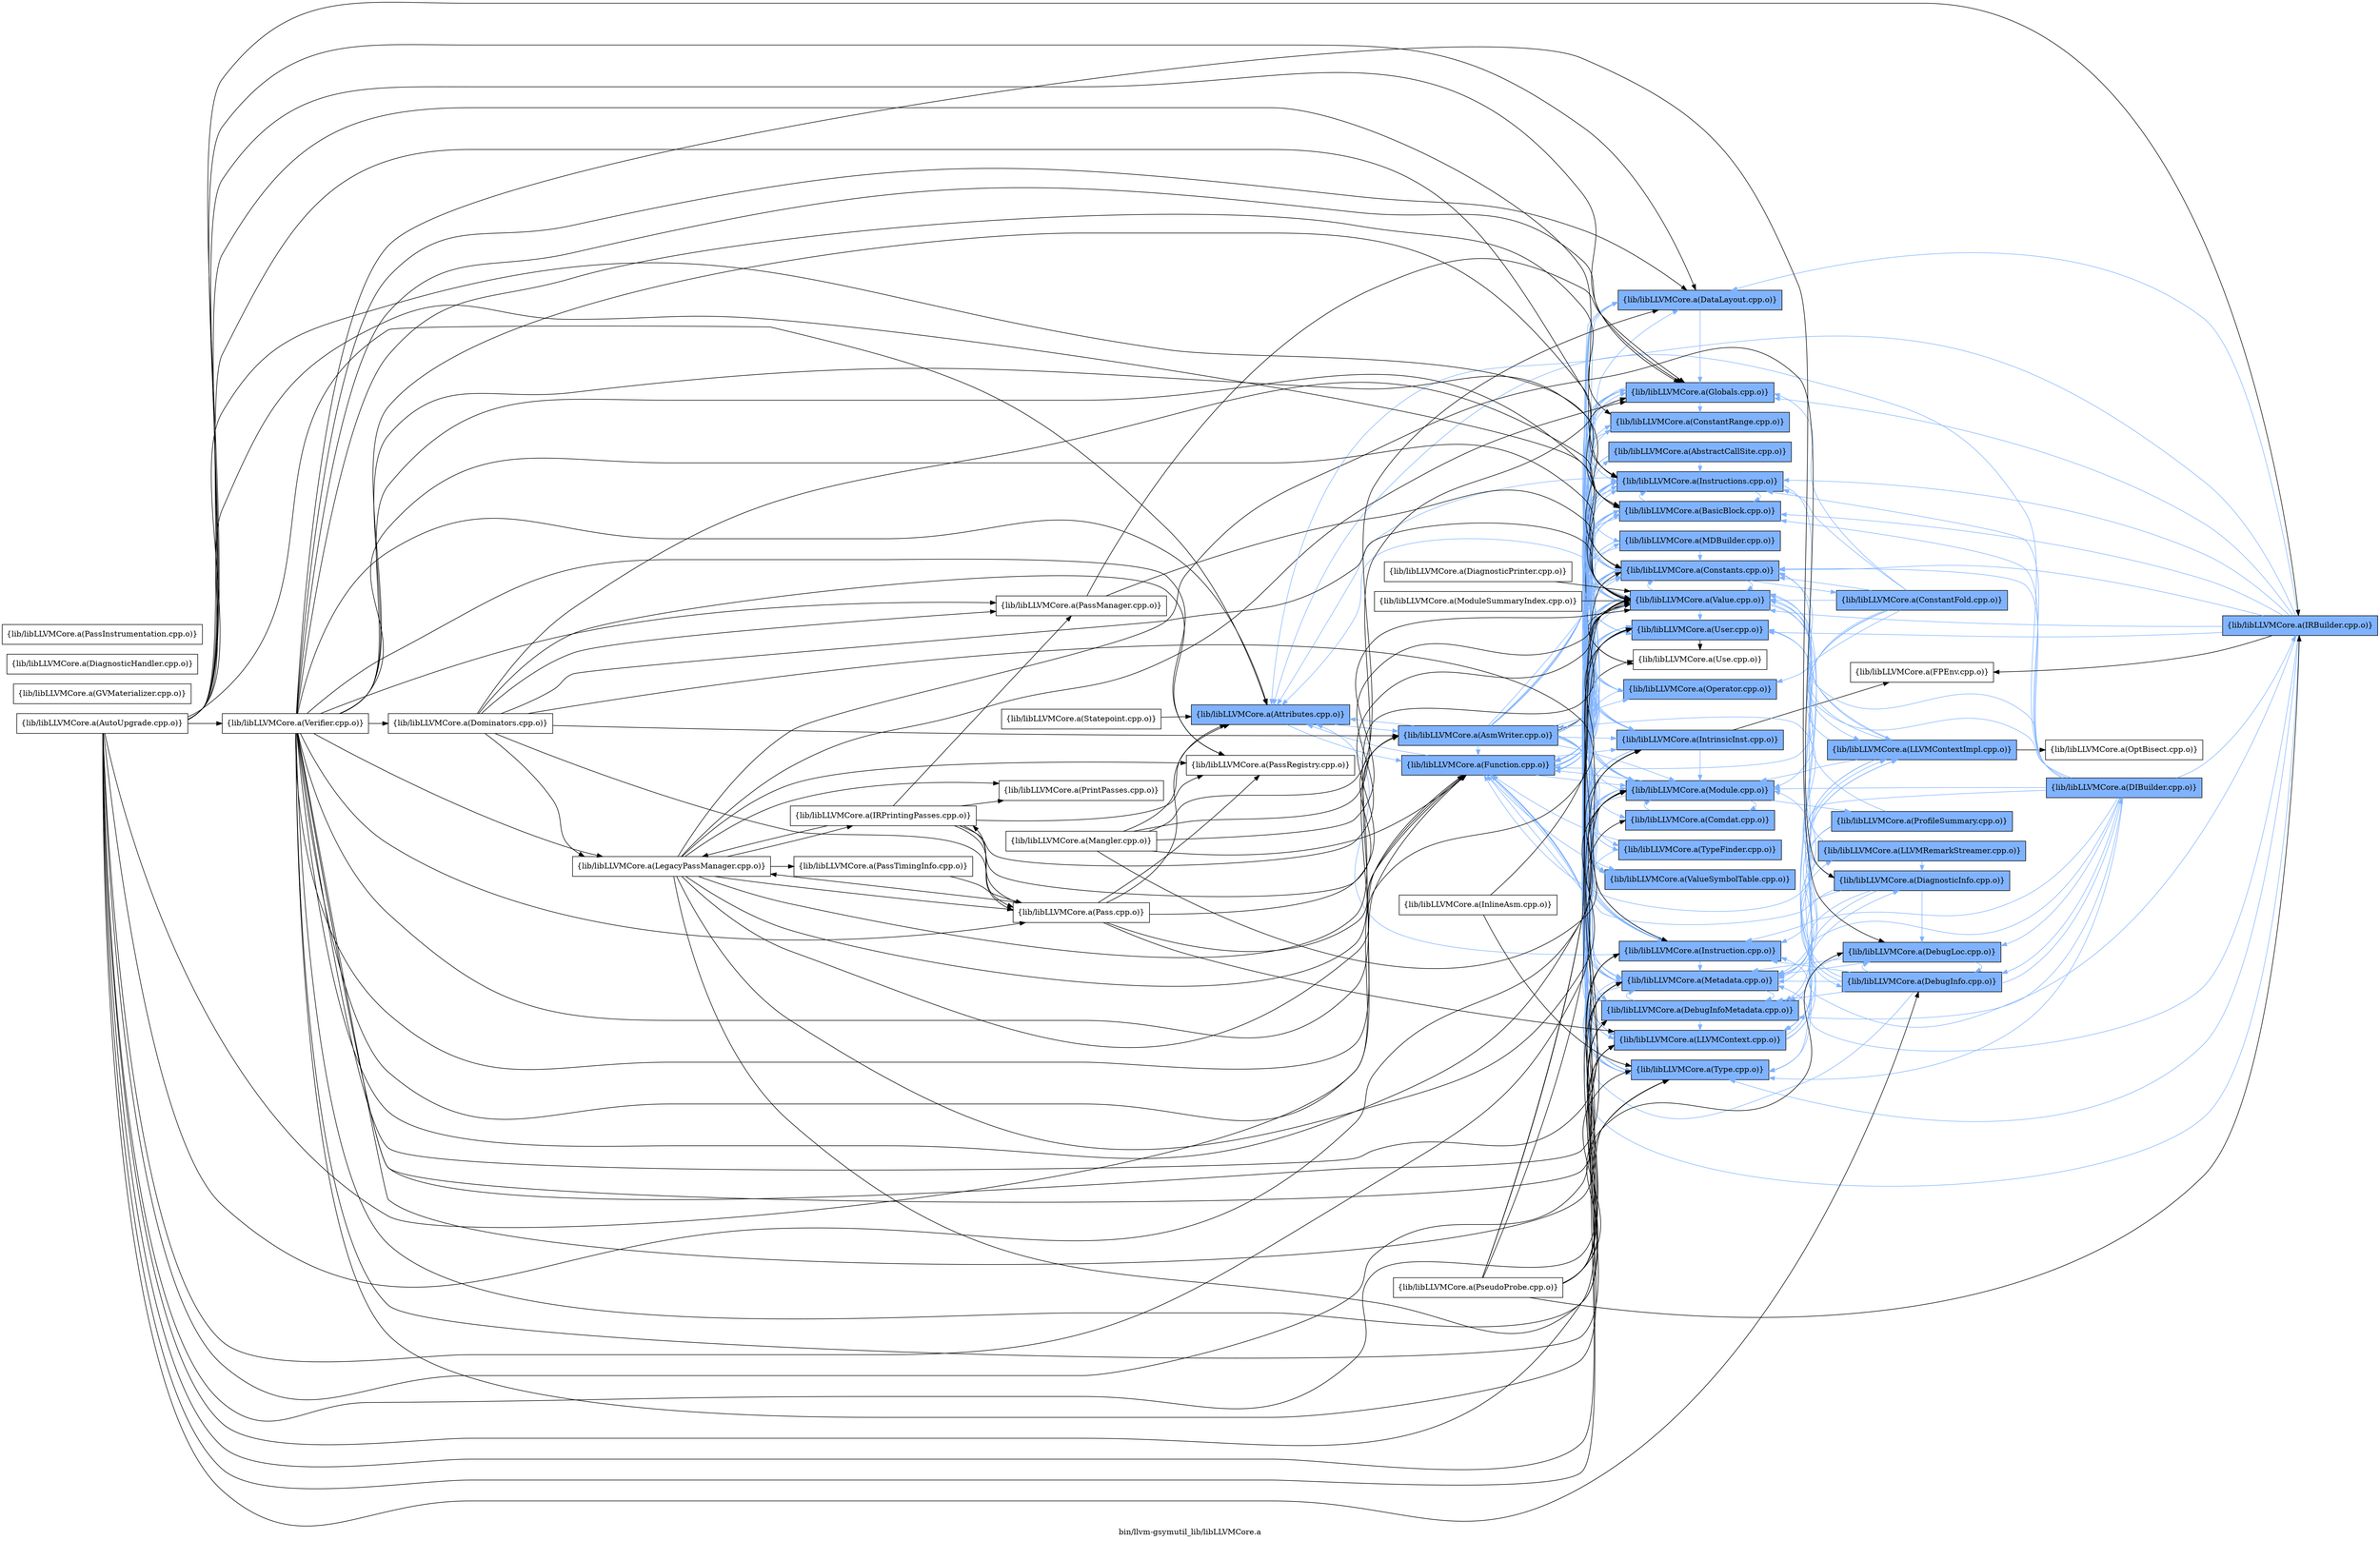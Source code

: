 digraph "bin/llvm-gsymutil_lib/libLLVMCore.a" {
	label="bin/llvm-gsymutil_lib/libLLVMCore.a";
	rankdir=LR;
	{ rank=same; Node0x55e27ee65be8;  }
	{ rank=same; Node0x55e27ee64c48; Node0x55e27ee5fdd8;  }
	{ rank=same; Node0x55e27ee63848; Node0x55e27ee64478; Node0x55e27ee63708; Node0x55e27ee668b8; Node0x55e27ee63758; Node0x55e27ee62da8; Node0x55e27ee59d98; Node0x55e27ee5a518; Node0x55e27ee5aa68; Node0x55e27ee5b148; Node0x55e27ee57c78; Node0x55e27ee56ff8; Node0x55e27ee58628; Node0x55e27ee65238; Node0x55e27ee64978; Node0x55e27ee641a8; Node0x55e27ee63c08; Node0x55e27ee633e8; Node0x55e27ee65418; Node0x55e27ee66e08; Node0x55e27ee56fa8; Node0x55e27ee62d58;  }
	{ rank=same; Node0x55e27ee62b28; Node0x55e27ee5c048; Node0x55e27ee58768; Node0x55e27ee63c58; Node0x55e27ee639d8; Node0x55e27ee63de8; Node0x55e27ee56b98; Node0x55e27ee62498;  }
	{ rank=same; Node0x55e27ee5cb88; Node0x55e27ee67038;  }

	Node0x55e27ee65be8 [shape=record,shape=box,group=1,style=filled,fillcolor="0.600000 0.5 1",label="{lib/libLLVMCore.a(Attributes.cpp.o)}"];
	Node0x55e27ee65be8 -> Node0x55e27ee64c48[color="0.600000 0.5 1"];
	Node0x55e27ee65be8 -> Node0x55e27ee5fdd8[color="0.600000 0.5 1"];
	Node0x55e27ee668b8 [shape=record,shape=box,group=1,style=filled,fillcolor="0.600000 0.5 1",label="{lib/libLLVMCore.a(Constants.cpp.o)}"];
	Node0x55e27ee668b8 -> Node0x55e27ee62b28[color="0.600000 0.5 1"];
	Node0x55e27ee668b8 -> Node0x55e27ee5fdd8[color="0.600000 0.5 1"];
	Node0x55e27ee668b8 -> Node0x55e27ee62da8[color="0.600000 0.5 1"];
	Node0x55e27ee668b8 -> Node0x55e27ee59d98[color="0.600000 0.5 1"];
	Node0x55e27ee668b8 -> Node0x55e27ee5a518[color="0.600000 0.5 1"];
	Node0x55e27ee668b8 -> Node0x55e27ee58628[color="0.600000 0.5 1"];
	Node0x55e27ee668b8 -> Node0x55e27ee65238[color="0.600000 0.5 1"];
	Node0x55e27ee668b8 -> Node0x55e27ee63c08[color="0.600000 0.5 1"];
	Node0x55e27ee668b8 -> Node0x55e27ee633e8[color="0.600000 0.5 1"];
	Node0x55e27ee66e08 [shape=record,shape=box,group=1,style=filled,fillcolor="0.600000 0.5 1",label="{lib/libLLVMCore.a(DataLayout.cpp.o)}"];
	Node0x55e27ee66e08 -> Node0x55e27ee62da8[color="0.600000 0.5 1"];
	Node0x55e27ee66e08 -> Node0x55e27ee56ff8[color="0.600000 0.5 1"];
	Node0x55e27ee66e08 -> Node0x55e27ee65238[color="0.600000 0.5 1"];
	Node0x55e27ee5a518 [shape=record,shape=box,group=1,style=filled,fillcolor="0.600000 0.5 1",label="{lib/libLLVMCore.a(Instructions.cpp.o)}"];
	Node0x55e27ee5a518 -> Node0x55e27ee65be8[color="0.600000 0.5 1"];
	Node0x55e27ee5a518 -> Node0x55e27ee63848[color="0.600000 0.5 1"];
	Node0x55e27ee5a518 -> Node0x55e27ee668b8[color="0.600000 0.5 1"];
	Node0x55e27ee5a518 -> Node0x55e27ee66e08[color="0.600000 0.5 1"];
	Node0x55e27ee5a518 -> Node0x55e27ee5fdd8[color="0.600000 0.5 1"];
	Node0x55e27ee5a518 -> Node0x55e27ee59d98[color="0.600000 0.5 1"];
	Node0x55e27ee5a518 -> Node0x55e27ee5c048[color="0.600000 0.5 1"];
	Node0x55e27ee5a518 -> Node0x55e27ee56fa8[color="0.600000 0.5 1"];
	Node0x55e27ee5a518 -> Node0x55e27ee57c78[color="0.600000 0.5 1"];
	Node0x55e27ee5a518 -> Node0x55e27ee56ff8[color="0.600000 0.5 1"];
	Node0x55e27ee5a518 -> Node0x55e27ee58628[color="0.600000 0.5 1"];
	Node0x55e27ee5a518 -> Node0x55e27ee65238[color="0.600000 0.5 1"];
	Node0x55e27ee5a518 -> Node0x55e27ee641a8;
	Node0x55e27ee5a518 -> Node0x55e27ee63c08[color="0.600000 0.5 1"];
	Node0x55e27ee5a518 -> Node0x55e27ee633e8[color="0.600000 0.5 1"];
	Node0x55e27ee646a8 [shape=record,shape=box,group=0,label="{lib/libLLVMCore.a(LegacyPassManager.cpp.o)}"];
	Node0x55e27ee646a8 -> Node0x55e27ee64c48;
	Node0x55e27ee646a8 -> Node0x55e27ee63c58;
	Node0x55e27ee646a8 -> Node0x55e27ee5fdd8;
	Node0x55e27ee646a8 -> Node0x55e27ee62da8;
	Node0x55e27ee646a8 -> Node0x55e27ee58e98;
	Node0x55e27ee646a8 -> Node0x55e27ee5b148;
	Node0x55e27ee646a8 -> Node0x55e27ee56ff8;
	Node0x55e27ee646a8 -> Node0x55e27ee5c868;
	Node0x55e27ee646a8 -> Node0x55e27ee5b378;
	Node0x55e27ee646a8 -> Node0x55e27ee55ab8;
	Node0x55e27ee646a8 -> Node0x55e27ee55338;
	Node0x55e27ee646a8 -> Node0x55e27ee633e8;
	Node0x55e27ee56ff8 [shape=record,shape=box,group=1,style=filled,fillcolor="0.600000 0.5 1",label="{lib/libLLVMCore.a(Module.cpp.o)}"];
	Node0x55e27ee56ff8 -> Node0x55e27ee64478[color="0.600000 0.5 1"];
	Node0x55e27ee56ff8 -> Node0x55e27ee668b8[color="0.600000 0.5 1"];
	Node0x55e27ee56ff8 -> Node0x55e27ee66e08[color="0.600000 0.5 1"];
	Node0x55e27ee56ff8 -> Node0x55e27ee5fdd8[color="0.600000 0.5 1"];
	Node0x55e27ee56ff8 -> Node0x55e27ee62da8[color="0.600000 0.5 1"];
	Node0x55e27ee56ff8 -> Node0x55e27ee5b148[color="0.600000 0.5 1"];
	Node0x55e27ee56ff8 -> Node0x55e27ee57c78[color="0.600000 0.5 1"];
	Node0x55e27ee56ff8 -> Node0x55e27ee56b98[color="0.600000 0.5 1"];
	Node0x55e27ee56ff8 -> Node0x55e27ee65238[color="0.600000 0.5 1"];
	Node0x55e27ee56ff8 -> Node0x55e27ee64978[color="0.600000 0.5 1"];
	Node0x55e27ee56ff8 -> Node0x55e27ee63c08[color="0.600000 0.5 1"];
	Node0x55e27ee56ff8 -> Node0x55e27ee633e8[color="0.600000 0.5 1"];
	Node0x55e27ee56ff8 -> Node0x55e27ee62d58[color="0.600000 0.5 1"];
	Node0x55e27ee58628 [shape=record,shape=box,group=1,style=filled,fillcolor="0.600000 0.5 1",label="{lib/libLLVMCore.a(Operator.cpp.o)}"];
	Node0x55e27ee58628 -> Node0x55e27ee668b8[color="0.600000 0.5 1"];
	Node0x55e27ee58628 -> Node0x55e27ee66e08[color="0.600000 0.5 1"];
	Node0x55e27ee58628 -> Node0x55e27ee65238[color="0.600000 0.5 1"];
	Node0x55e27ee5c868 [shape=record,shape=box,group=0,label="{lib/libLLVMCore.a(Pass.cpp.o)}"];
	Node0x55e27ee5c868 -> Node0x55e27ee65be8;
	Node0x55e27ee5c868 -> Node0x55e27ee5fdd8;
	Node0x55e27ee5c868 -> Node0x55e27ee58e98;
	Node0x55e27ee5c868 -> Node0x55e27ee5b148;
	Node0x55e27ee5c868 -> Node0x55e27ee646a8;
	Node0x55e27ee5c868 -> Node0x55e27ee5b378;
	Node0x55e27ee5c868 -> Node0x55e27ee633e8;
	Node0x55e27ee5b378 [shape=record,shape=box,group=0,label="{lib/libLLVMCore.a(PassRegistry.cpp.o)}"];
	Node0x55e27ee65238 [shape=record,shape=box,group=1,style=filled,fillcolor="0.600000 0.5 1",label="{lib/libLLVMCore.a(Type.cpp.o)}"];
	Node0x55e27ee65238 -> Node0x55e27ee668b8[color="0.600000 0.5 1"];
	Node0x55e27ee63c08 [shape=record,shape=box,group=1,style=filled,fillcolor="0.600000 0.5 1",label="{lib/libLLVMCore.a(User.cpp.o)}"];
	Node0x55e27ee63c08 -> Node0x55e27ee5aa68[color="0.600000 0.5 1"];
	Node0x55e27ee63c08 -> Node0x55e27ee641a8;
	Node0x55e27ee633e8 [shape=record,shape=box,group=1,style=filled,fillcolor="0.600000 0.5 1",label="{lib/libLLVMCore.a(Value.cpp.o)}"];
	Node0x55e27ee633e8 -> Node0x55e27ee65be8[color="0.600000 0.5 1"];
	Node0x55e27ee633e8 -> Node0x55e27ee63848[color="0.600000 0.5 1"];
	Node0x55e27ee633e8 -> Node0x55e27ee668b8[color="0.600000 0.5 1"];
	Node0x55e27ee633e8 -> Node0x55e27ee66e08[color="0.600000 0.5 1"];
	Node0x55e27ee633e8 -> Node0x55e27ee62498[color="0.600000 0.5 1"];
	Node0x55e27ee633e8 -> Node0x55e27ee5fdd8[color="0.600000 0.5 1"];
	Node0x55e27ee633e8 -> Node0x55e27ee62da8[color="0.600000 0.5 1"];
	Node0x55e27ee633e8 -> Node0x55e27ee59d98[color="0.600000 0.5 1"];
	Node0x55e27ee633e8 -> Node0x55e27ee5a518[color="0.600000 0.5 1"];
	Node0x55e27ee633e8 -> Node0x55e27ee5aa68[color="0.600000 0.5 1"];
	Node0x55e27ee633e8 -> Node0x55e27ee5b148[color="0.600000 0.5 1"];
	Node0x55e27ee633e8 -> Node0x55e27ee5c048[color="0.600000 0.5 1"];
	Node0x55e27ee633e8 -> Node0x55e27ee57c78[color="0.600000 0.5 1"];
	Node0x55e27ee633e8 -> Node0x55e27ee58628[color="0.600000 0.5 1"];
	Node0x55e27ee633e8 -> Node0x55e27ee65238[color="0.600000 0.5 1"];
	Node0x55e27ee633e8 -> Node0x55e27ee641a8;
	Node0x55e27ee633e8 -> Node0x55e27ee63c08[color="0.600000 0.5 1"];
	Node0x55e27ee633e8 -> Node0x55e27ee62d58[color="0.600000 0.5 1"];
	Node0x55e27ee63de8 [shape=record,shape=box,group=1,style=filled,fillcolor="0.600000 0.5 1",label="{lib/libLLVMCore.a(DebugLoc.cpp.o)}"];
	Node0x55e27ee63de8 -> Node0x55e27ee62498[color="0.600000 0.5 1"];
	Node0x55e27ee63de8 -> Node0x55e27ee63758[color="0.600000 0.5 1"];
	Node0x55e27ee63de8 -> Node0x55e27ee57c78[color="0.600000 0.5 1"];
	Node0x55e27ee5fdd8 [shape=record,shape=box,group=1,style=filled,fillcolor="0.600000 0.5 1",label="{lib/libLLVMCore.a(Function.cpp.o)}"];
	Node0x55e27ee5fdd8 -> Node0x55e27ee65418[color="0.600000 0.5 1"];
	Node0x55e27ee5fdd8 -> Node0x55e27ee65be8[color="0.600000 0.5 1"];
	Node0x55e27ee5fdd8 -> Node0x55e27ee63848[color="0.600000 0.5 1"];
	Node0x55e27ee5fdd8 -> Node0x55e27ee668b8[color="0.600000 0.5 1"];
	Node0x55e27ee5fdd8 -> Node0x55e27ee66e08[color="0.600000 0.5 1"];
	Node0x55e27ee5fdd8 -> Node0x55e27ee62da8[color="0.600000 0.5 1"];
	Node0x55e27ee5fdd8 -> Node0x55e27ee5a518[color="0.600000 0.5 1"];
	Node0x55e27ee5fdd8 -> Node0x55e27ee5aa68[color="0.600000 0.5 1"];
	Node0x55e27ee5fdd8 -> Node0x55e27ee5b148[color="0.600000 0.5 1"];
	Node0x55e27ee5fdd8 -> Node0x55e27ee56fa8[color="0.600000 0.5 1"];
	Node0x55e27ee5fdd8 -> Node0x55e27ee57c78[color="0.600000 0.5 1"];
	Node0x55e27ee5fdd8 -> Node0x55e27ee56ff8[color="0.600000 0.5 1"];
	Node0x55e27ee5fdd8 -> Node0x55e27ee65238[color="0.600000 0.5 1"];
	Node0x55e27ee5fdd8 -> Node0x55e27ee63c08[color="0.600000 0.5 1"];
	Node0x55e27ee5fdd8 -> Node0x55e27ee633e8[color="0.600000 0.5 1"];
	Node0x55e27ee5fdd8 -> Node0x55e27ee62d58[color="0.600000 0.5 1"];
	Node0x55e27ee626c8 [shape=record,shape=box,group=1,style=filled,fillcolor="0.600000 0.5 1",label="{lib/libLLVMCore.a(IRBuilder.cpp.o)}"];
	Node0x55e27ee626c8 -> Node0x55e27ee65be8[color="0.600000 0.5 1"];
	Node0x55e27ee626c8 -> Node0x55e27ee63848[color="0.600000 0.5 1"];
	Node0x55e27ee626c8 -> Node0x55e27ee668b8[color="0.600000 0.5 1"];
	Node0x55e27ee626c8 -> Node0x55e27ee66e08[color="0.600000 0.5 1"];
	Node0x55e27ee626c8 -> Node0x55e27ee5fdd8[color="0.600000 0.5 1"];
	Node0x55e27ee626c8 -> Node0x55e27ee62da8[color="0.600000 0.5 1"];
	Node0x55e27ee626c8 -> Node0x55e27ee58768;
	Node0x55e27ee626c8 -> Node0x55e27ee59d98[color="0.600000 0.5 1"];
	Node0x55e27ee626c8 -> Node0x55e27ee5a518[color="0.600000 0.5 1"];
	Node0x55e27ee626c8 -> Node0x55e27ee57c78[color="0.600000 0.5 1"];
	Node0x55e27ee626c8 -> Node0x55e27ee65238[color="0.600000 0.5 1"];
	Node0x55e27ee626c8 -> Node0x55e27ee63c08[color="0.600000 0.5 1"];
	Node0x55e27ee626c8 -> Node0x55e27ee633e8[color="0.600000 0.5 1"];
	Node0x55e27ee59d98 [shape=record,shape=box,group=1,style=filled,fillcolor="0.600000 0.5 1",label="{lib/libLLVMCore.a(Instruction.cpp.o)}"];
	Node0x55e27ee59d98 -> Node0x55e27ee65be8[color="0.600000 0.5 1"];
	Node0x55e27ee59d98 -> Node0x55e27ee63848[color="0.600000 0.5 1"];
	Node0x55e27ee59d98 -> Node0x55e27ee668b8[color="0.600000 0.5 1"];
	Node0x55e27ee59d98 -> Node0x55e27ee5a518[color="0.600000 0.5 1"];
	Node0x55e27ee59d98 -> Node0x55e27ee57c78[color="0.600000 0.5 1"];
	Node0x55e27ee59d98 -> Node0x55e27ee63c08[color="0.600000 0.5 1"];
	Node0x55e27ee59d98 -> Node0x55e27ee633e8[color="0.600000 0.5 1"];
	Node0x55e27ee57c78 [shape=record,shape=box,group=1,style=filled,fillcolor="0.600000 0.5 1",label="{lib/libLLVMCore.a(Metadata.cpp.o)}"];
	Node0x55e27ee57c78 -> Node0x55e27ee63708[color="0.600000 0.5 1"];
	Node0x55e27ee57c78 -> Node0x55e27ee668b8[color="0.600000 0.5 1"];
	Node0x55e27ee57c78 -> Node0x55e27ee63758[color="0.600000 0.5 1"];
	Node0x55e27ee57c78 -> Node0x55e27ee63de8[color="0.600000 0.5 1"];
	Node0x55e27ee57c78 -> Node0x55e27ee5b148[color="0.600000 0.5 1"];
	Node0x55e27ee57c78 -> Node0x55e27ee5c048[color="0.600000 0.5 1"];
	Node0x55e27ee57c78 -> Node0x55e27ee56ff8[color="0.600000 0.5 1"];
	Node0x55e27ee57c78 -> Node0x55e27ee65238[color="0.600000 0.5 1"];
	Node0x55e27ee57c78 -> Node0x55e27ee633e8[color="0.600000 0.5 1"];
	Node0x55e27ee63848 [shape=record,shape=box,group=1,style=filled,fillcolor="0.600000 0.5 1",label="{lib/libLLVMCore.a(BasicBlock.cpp.o)}"];
	Node0x55e27ee63848 -> Node0x55e27ee668b8[color="0.600000 0.5 1"];
	Node0x55e27ee63848 -> Node0x55e27ee59d98[color="0.600000 0.5 1"];
	Node0x55e27ee63848 -> Node0x55e27ee5a518[color="0.600000 0.5 1"];
	Node0x55e27ee63848 -> Node0x55e27ee57c78[color="0.600000 0.5 1"];
	Node0x55e27ee63848 -> Node0x55e27ee65238[color="0.600000 0.5 1"];
	Node0x55e27ee63848 -> Node0x55e27ee63c08[color="0.600000 0.5 1"];
	Node0x55e27ee63848 -> Node0x55e27ee633e8[color="0.600000 0.5 1"];
	Node0x55e27ee63848 -> Node0x55e27ee62d58[color="0.600000 0.5 1"];
	Node0x55e27ee63c58 [shape=record,shape=box,group=1,style=filled,fillcolor="0.600000 0.5 1",label="{lib/libLLVMCore.a(DiagnosticInfo.cpp.o)}"];
	Node0x55e27ee63c58 -> Node0x55e27ee64c48[color="0.600000 0.5 1"];
	Node0x55e27ee63c58 -> Node0x55e27ee63de8[color="0.600000 0.5 1"];
	Node0x55e27ee63c58 -> Node0x55e27ee5fdd8[color="0.600000 0.5 1"];
	Node0x55e27ee63c58 -> Node0x55e27ee59d98[color="0.600000 0.5 1"];
	Node0x55e27ee63c58 -> Node0x55e27ee5b148[color="0.600000 0.5 1"];
	Node0x55e27ee63c58 -> Node0x55e27ee57c78[color="0.600000 0.5 1"];
	Node0x55e27ee63c58 -> Node0x55e27ee633e8[color="0.600000 0.5 1"];
	Node0x55e27ee62da8 [shape=record,shape=box,group=1,style=filled,fillcolor="0.600000 0.5 1",label="{lib/libLLVMCore.a(Globals.cpp.o)}"];
	Node0x55e27ee62da8 -> Node0x55e27ee63708[color="0.600000 0.5 1"];
	Node0x55e27ee62da8 -> Node0x55e27ee668b8[color="0.600000 0.5 1"];
	Node0x55e27ee62da8 -> Node0x55e27ee5fdd8[color="0.600000 0.5 1"];
	Node0x55e27ee62da8 -> Node0x55e27ee57c78[color="0.600000 0.5 1"];
	Node0x55e27ee62da8 -> Node0x55e27ee56ff8[color="0.600000 0.5 1"];
	Node0x55e27ee62da8 -> Node0x55e27ee65238[color="0.600000 0.5 1"];
	Node0x55e27ee62da8 -> Node0x55e27ee63c08[color="0.600000 0.5 1"];
	Node0x55e27ee62da8 -> Node0x55e27ee633e8[color="0.600000 0.5 1"];
	Node0x55e27ee59618 [shape=record,shape=box,group=0,label="{lib/libLLVMCore.a(InlineAsm.cpp.o)}"];
	Node0x55e27ee59618 -> Node0x55e27ee65238;
	Node0x55e27ee59618 -> Node0x55e27ee633e8;
	Node0x55e27ee5b148 [shape=record,shape=box,group=1,style=filled,fillcolor="0.600000 0.5 1",label="{lib/libLLVMCore.a(LLVMContext.cpp.o)}"];
	Node0x55e27ee5b148 -> Node0x55e27ee63c58[color="0.600000 0.5 1"];
	Node0x55e27ee5b148 -> Node0x55e27ee5c048[color="0.600000 0.5 1"];
	Node0x55e27ee5b148 -> Node0x55e27ee639d8[color="0.600000 0.5 1"];
	Node0x55e27ee5aa68 [shape=record,shape=box,group=1,style=filled,fillcolor="0.600000 0.5 1",label="{lib/libLLVMCore.a(IntrinsicInst.cpp.o)}"];
	Node0x55e27ee5aa68 -> Node0x55e27ee63848[color="0.600000 0.5 1"];
	Node0x55e27ee5aa68 -> Node0x55e27ee668b8[color="0.600000 0.5 1"];
	Node0x55e27ee5aa68 -> Node0x55e27ee66e08[color="0.600000 0.5 1"];
	Node0x55e27ee5aa68 -> Node0x55e27ee63758[color="0.600000 0.5 1"];
	Node0x55e27ee5aa68 -> Node0x55e27ee58768;
	Node0x55e27ee5aa68 -> Node0x55e27ee59d98[color="0.600000 0.5 1"];
	Node0x55e27ee5aa68 -> Node0x55e27ee5a518[color="0.600000 0.5 1"];
	Node0x55e27ee5aa68 -> Node0x55e27ee57c78[color="0.600000 0.5 1"];
	Node0x55e27ee5aa68 -> Node0x55e27ee56ff8[color="0.600000 0.5 1"];
	Node0x55e27ee5aa68 -> Node0x55e27ee65238[color="0.600000 0.5 1"];
	Node0x55e27ee5aa68 -> Node0x55e27ee63c08[color="0.600000 0.5 1"];
	Node0x55e27ee5aa68 -> Node0x55e27ee633e8[color="0.600000 0.5 1"];
	Node0x55e27ee63708 [shape=record,shape=box,group=1,style=filled,fillcolor="0.600000 0.5 1",label="{lib/libLLVMCore.a(ConstantRange.cpp.o)}"];
	Node0x55e27ee63708 -> Node0x55e27ee5a518[color="0.600000 0.5 1"];
	Node0x55e27ee63758 [shape=record,shape=box,group=1,style=filled,fillcolor="0.600000 0.5 1",label="{lib/libLLVMCore.a(DebugInfoMetadata.cpp.o)}"];
	Node0x55e27ee63758 -> Node0x55e27ee668b8[color="0.600000 0.5 1"];
	Node0x55e27ee63758 -> Node0x55e27ee5b148[color="0.600000 0.5 1"];
	Node0x55e27ee63758 -> Node0x55e27ee5c048[color="0.600000 0.5 1"];
	Node0x55e27ee63758 -> Node0x55e27ee57c78[color="0.600000 0.5 1"];
	Node0x55e27ee63758 -> Node0x55e27ee65238[color="0.600000 0.5 1"];
	Node0x55e27ee605a8 [shape=record,shape=box,group=0,label="{lib/libLLVMCore.a(Dominators.cpp.o)}"];
	Node0x55e27ee605a8 -> Node0x55e27ee64c48;
	Node0x55e27ee605a8 -> Node0x55e27ee63848;
	Node0x55e27ee605a8 -> Node0x55e27ee59d98;
	Node0x55e27ee605a8 -> Node0x55e27ee646a8;
	Node0x55e27ee605a8 -> Node0x55e27ee5c868;
	Node0x55e27ee605a8 -> Node0x55e27ee5b918;
	Node0x55e27ee605a8 -> Node0x55e27ee5b378;
	Node0x55e27ee605a8 -> Node0x55e27ee633e8;
	Node0x55e27ee641a8 [shape=record,shape=box,group=0,label="{lib/libLLVMCore.a(Use.cpp.o)}"];
	Node0x55e27ee64478 [shape=record,shape=box,group=1,style=filled,fillcolor="0.600000 0.5 1",label="{lib/libLLVMCore.a(Comdat.cpp.o)}"];
	Node0x55e27ee64478 -> Node0x55e27ee56ff8[color="0.600000 0.5 1"];
	Node0x55e27ee56288 [shape=record,shape=box,group=0,label="{lib/libLLVMCore.a(Mangler.cpp.o)}"];
	Node0x55e27ee56288 -> Node0x55e27ee65be8;
	Node0x55e27ee56288 -> Node0x55e27ee66e08;
	Node0x55e27ee56288 -> Node0x55e27ee5fdd8;
	Node0x55e27ee56288 -> Node0x55e27ee62da8;
	Node0x55e27ee56288 -> Node0x55e27ee56ff8;
	Node0x55e27ee56288 -> Node0x55e27ee633e8;
	Node0x55e27ee64c48 [shape=record,shape=box,group=1,style=filled,fillcolor="0.600000 0.5 1",label="{lib/libLLVMCore.a(AsmWriter.cpp.o)}"];
	Node0x55e27ee64c48 -> Node0x55e27ee65be8[color="0.600000 0.5 1"];
	Node0x55e27ee64c48 -> Node0x55e27ee63848[color="0.600000 0.5 1"];
	Node0x55e27ee64c48 -> Node0x55e27ee64478[color="0.600000 0.5 1"];
	Node0x55e27ee64c48 -> Node0x55e27ee63708[color="0.600000 0.5 1"];
	Node0x55e27ee64c48 -> Node0x55e27ee668b8[color="0.600000 0.5 1"];
	Node0x55e27ee64c48 -> Node0x55e27ee63758[color="0.600000 0.5 1"];
	Node0x55e27ee64c48 -> Node0x55e27ee5fdd8[color="0.600000 0.5 1"];
	Node0x55e27ee64c48 -> Node0x55e27ee62da8[color="0.600000 0.5 1"];
	Node0x55e27ee64c48 -> Node0x55e27ee59d98[color="0.600000 0.5 1"];
	Node0x55e27ee64c48 -> Node0x55e27ee5a518[color="0.600000 0.5 1"];
	Node0x55e27ee64c48 -> Node0x55e27ee5aa68[color="0.600000 0.5 1"];
	Node0x55e27ee64c48 -> Node0x55e27ee5b148[color="0.600000 0.5 1"];
	Node0x55e27ee64c48 -> Node0x55e27ee57c78[color="0.600000 0.5 1"];
	Node0x55e27ee64c48 -> Node0x55e27ee56ff8[color="0.600000 0.5 1"];
	Node0x55e27ee64c48 -> Node0x55e27ee58628[color="0.600000 0.5 1"];
	Node0x55e27ee64c48 -> Node0x55e27ee65238[color="0.600000 0.5 1"];
	Node0x55e27ee64c48 -> Node0x55e27ee64978[color="0.600000 0.5 1"];
	Node0x55e27ee64c48 -> Node0x55e27ee641a8;
	Node0x55e27ee64c48 -> Node0x55e27ee63c08[color="0.600000 0.5 1"];
	Node0x55e27ee64c48 -> Node0x55e27ee633e8[color="0.600000 0.5 1"];
	Node0x55e27ee55ab8 [shape=record,shape=box,group=0,label="{lib/libLLVMCore.a(PassTimingInfo.cpp.o)}"];
	Node0x55e27ee55ab8 -> Node0x55e27ee5c868;
	Node0x55e27ee53bc8 [shape=record,shape=box,group=0,label="{lib/libLLVMCore.a(Statepoint.cpp.o)}"];
	Node0x55e27ee53bc8 -> Node0x55e27ee65be8;
	Node0x55e27ee55338 [shape=record,shape=box,group=0,label="{lib/libLLVMCore.a(PrintPasses.cpp.o)}"];
	Node0x55e27ee56fa8 [shape=record,shape=box,group=1,style=filled,fillcolor="0.600000 0.5 1",label="{lib/libLLVMCore.a(MDBuilder.cpp.o)}"];
	Node0x55e27ee56fa8 -> Node0x55e27ee668b8[color="0.600000 0.5 1"];
	Node0x55e27ee56fa8 -> Node0x55e27ee57c78[color="0.600000 0.5 1"];
	Node0x55e27ee56fa8 -> Node0x55e27ee65238[color="0.600000 0.5 1"];
	Node0x55e27ee56fa8 -> Node0x55e27ee633e8[color="0.600000 0.5 1"];
	Node0x55e27ee58e98 [shape=record,shape=box,group=0,label="{lib/libLLVMCore.a(IRPrintingPasses.cpp.o)}"];
	Node0x55e27ee58e98 -> Node0x55e27ee64c48;
	Node0x55e27ee58e98 -> Node0x55e27ee646a8;
	Node0x55e27ee58e98 -> Node0x55e27ee5c868;
	Node0x55e27ee58e98 -> Node0x55e27ee5b918;
	Node0x55e27ee58e98 -> Node0x55e27ee5b378;
	Node0x55e27ee58e98 -> Node0x55e27ee55338;
	Node0x55e27ee58e98 -> Node0x55e27ee633e8;
	Node0x55e27ee62628 [shape=record,shape=box,group=0,label="{lib/libLLVMCore.a(Verifier.cpp.o)}"];
	Node0x55e27ee62628 -> Node0x55e27ee64c48;
	Node0x55e27ee62628 -> Node0x55e27ee65be8;
	Node0x55e27ee62628 -> Node0x55e27ee63848;
	Node0x55e27ee62628 -> Node0x55e27ee64478;
	Node0x55e27ee62628 -> Node0x55e27ee63708;
	Node0x55e27ee62628 -> Node0x55e27ee668b8;
	Node0x55e27ee62628 -> Node0x55e27ee66e08;
	Node0x55e27ee62628 -> Node0x55e27ee63758;
	Node0x55e27ee62628 -> Node0x55e27ee63de8;
	Node0x55e27ee62628 -> Node0x55e27ee605a8;
	Node0x55e27ee62628 -> Node0x55e27ee5fdd8;
	Node0x55e27ee62628 -> Node0x55e27ee62da8;
	Node0x55e27ee62628 -> Node0x55e27ee59d98;
	Node0x55e27ee62628 -> Node0x55e27ee5a518;
	Node0x55e27ee62628 -> Node0x55e27ee5aa68;
	Node0x55e27ee62628 -> Node0x55e27ee5b148;
	Node0x55e27ee62628 -> Node0x55e27ee646a8;
	Node0x55e27ee62628 -> Node0x55e27ee57c78;
	Node0x55e27ee62628 -> Node0x55e27ee56ff8;
	Node0x55e27ee62628 -> Node0x55e27ee5c868;
	Node0x55e27ee62628 -> Node0x55e27ee5b918;
	Node0x55e27ee62628 -> Node0x55e27ee5b378;
	Node0x55e27ee62628 -> Node0x55e27ee65238;
	Node0x55e27ee62628 -> Node0x55e27ee63c08;
	Node0x55e27ee62628 -> Node0x55e27ee633e8;
	Node0x55e27ee62498 [shape=record,shape=box,group=1,style=filled,fillcolor="0.600000 0.5 1",label="{lib/libLLVMCore.a(DebugInfo.cpp.o)}"];
	Node0x55e27ee62498 -> Node0x55e27ee67038[color="0.600000 0.5 1"];
	Node0x55e27ee62498 -> Node0x55e27ee63758[color="0.600000 0.5 1"];
	Node0x55e27ee62498 -> Node0x55e27ee63de8[color="0.600000 0.5 1"];
	Node0x55e27ee62498 -> Node0x55e27ee5fdd8[color="0.600000 0.5 1"];
	Node0x55e27ee62498 -> Node0x55e27ee59d98[color="0.600000 0.5 1"];
	Node0x55e27ee62498 -> Node0x55e27ee57c78[color="0.600000 0.5 1"];
	Node0x55e27ee62498 -> Node0x55e27ee56ff8[color="0.600000 0.5 1"];
	Node0x55e27ee62498 -> Node0x55e27ee633e8[color="0.600000 0.5 1"];
	Node0x55e27ee5b918 [shape=record,shape=box,group=0,label="{lib/libLLVMCore.a(PassManager.cpp.o)}"];
	Node0x55e27ee5b918 -> Node0x55e27ee62da8;
	Node0x55e27ee5b918 -> Node0x55e27ee633e8;
	Node0x55e27ee67038 [shape=record,shape=box,group=1,style=filled,fillcolor="0.600000 0.5 1",label="{lib/libLLVMCore.a(DIBuilder.cpp.o)}"];
	Node0x55e27ee67038 -> Node0x55e27ee65be8[color="0.600000 0.5 1"];
	Node0x55e27ee67038 -> Node0x55e27ee63848[color="0.600000 0.5 1"];
	Node0x55e27ee67038 -> Node0x55e27ee668b8[color="0.600000 0.5 1"];
	Node0x55e27ee67038 -> Node0x55e27ee62498[color="0.600000 0.5 1"];
	Node0x55e27ee67038 -> Node0x55e27ee63758[color="0.600000 0.5 1"];
	Node0x55e27ee67038 -> Node0x55e27ee63de8[color="0.600000 0.5 1"];
	Node0x55e27ee67038 -> Node0x55e27ee5fdd8[color="0.600000 0.5 1"];
	Node0x55e27ee67038 -> Node0x55e27ee626c8[color="0.600000 0.5 1"];
	Node0x55e27ee67038 -> Node0x55e27ee59d98[color="0.600000 0.5 1"];
	Node0x55e27ee67038 -> Node0x55e27ee5a518[color="0.600000 0.5 1"];
	Node0x55e27ee67038 -> Node0x55e27ee57c78[color="0.600000 0.5 1"];
	Node0x55e27ee67038 -> Node0x55e27ee56ff8[color="0.600000 0.5 1"];
	Node0x55e27ee67038 -> Node0x55e27ee65238[color="0.600000 0.5 1"];
	Node0x55e27ee67038 -> Node0x55e27ee63c08[color="0.600000 0.5 1"];
	Node0x55e27ee67038 -> Node0x55e27ee633e8[color="0.600000 0.5 1"];
	Node0x55e27ee542f8 [shape=record,shape=box,group=0,label="{lib/libLLVMCore.a(PseudoProbe.cpp.o)}"];
	Node0x55e27ee542f8 -> Node0x55e27ee668b8;
	Node0x55e27ee542f8 -> Node0x55e27ee63758;
	Node0x55e27ee542f8 -> Node0x55e27ee63de8;
	Node0x55e27ee542f8 -> Node0x55e27ee626c8;
	Node0x55e27ee542f8 -> Node0x55e27ee59d98;
	Node0x55e27ee542f8 -> Node0x55e27ee57c78;
	Node0x55e27ee542f8 -> Node0x55e27ee65238;
	Node0x55e27ee542f8 -> Node0x55e27ee63c08;
	Node0x55e27ee542f8 -> Node0x55e27ee633e8;
	Node0x55e27ee65418 [shape=record,shape=box,group=1,style=filled,fillcolor="0.600000 0.5 1",label="{lib/libLLVMCore.a(AbstractCallSite.cpp.o)}"];
	Node0x55e27ee65418 -> Node0x55e27ee668b8[color="0.600000 0.5 1"];
	Node0x55e27ee65418 -> Node0x55e27ee5a518[color="0.600000 0.5 1"];
	Node0x55e27ee65418 -> Node0x55e27ee57c78[color="0.600000 0.5 1"];
	Node0x55e27ee65418 -> Node0x55e27ee63c08[color="0.600000 0.5 1"];
	Node0x55e27ee62b28 [shape=record,shape=box,group=1,style=filled,fillcolor="0.600000 0.5 1",label="{lib/libLLVMCore.a(ConstantFold.cpp.o)}"];
	Node0x55e27ee62b28 -> Node0x55e27ee668b8[color="0.600000 0.5 1"];
	Node0x55e27ee62b28 -> Node0x55e27ee5fdd8[color="0.600000 0.5 1"];
	Node0x55e27ee62b28 -> Node0x55e27ee62da8[color="0.600000 0.5 1"];
	Node0x55e27ee62b28 -> Node0x55e27ee5a518[color="0.600000 0.5 1"];
	Node0x55e27ee62b28 -> Node0x55e27ee56ff8[color="0.600000 0.5 1"];
	Node0x55e27ee62b28 -> Node0x55e27ee58628[color="0.600000 0.5 1"];
	Node0x55e27ee62b28 -> Node0x55e27ee65238[color="0.600000 0.5 1"];
	Node0x55e27ee62b28 -> Node0x55e27ee633e8[color="0.600000 0.5 1"];
	Node0x55e27ee56b98 [shape=record,shape=box,group=1,style=filled,fillcolor="0.600000 0.5 1",label="{lib/libLLVMCore.a(ProfileSummary.cpp.o)}"];
	Node0x55e27ee56b98 -> Node0x55e27ee668b8[color="0.600000 0.5 1"];
	Node0x55e27ee56b98 -> Node0x55e27ee57c78[color="0.600000 0.5 1"];
	Node0x55e27ee56b98 -> Node0x55e27ee65238[color="0.600000 0.5 1"];
	Node0x55e27ee64b08 [shape=record,shape=box,group=0,label="{lib/libLLVMCore.a(AutoUpgrade.cpp.o)}"];
	Node0x55e27ee64b08 -> Node0x55e27ee65be8;
	Node0x55e27ee64b08 -> Node0x55e27ee63848;
	Node0x55e27ee64b08 -> Node0x55e27ee668b8;
	Node0x55e27ee64b08 -> Node0x55e27ee66e08;
	Node0x55e27ee64b08 -> Node0x55e27ee62498;
	Node0x55e27ee64b08 -> Node0x55e27ee5fdd8;
	Node0x55e27ee64b08 -> Node0x55e27ee62da8;
	Node0x55e27ee64b08 -> Node0x55e27ee626c8;
	Node0x55e27ee64b08 -> Node0x55e27ee59d98;
	Node0x55e27ee64b08 -> Node0x55e27ee5a518;
	Node0x55e27ee64b08 -> Node0x55e27ee5aa68;
	Node0x55e27ee64b08 -> Node0x55e27ee5b148;
	Node0x55e27ee64b08 -> Node0x55e27ee57c78;
	Node0x55e27ee64b08 -> Node0x55e27ee56ff8;
	Node0x55e27ee64b08 -> Node0x55e27ee65238;
	Node0x55e27ee64b08 -> Node0x55e27ee63c08;
	Node0x55e27ee64b08 -> Node0x55e27ee633e8;
	Node0x55e27ee64b08 -> Node0x55e27ee62628;
	Node0x55e27ee614a8 [shape=record,shape=box,group=0,label="{lib/libLLVMCore.a(GVMaterializer.cpp.o)}"];
	Node0x55e27ee64978 [shape=record,shape=box,group=1,style=filled,fillcolor="0.600000 0.5 1",label="{lib/libLLVMCore.a(TypeFinder.cpp.o)}"];
	Node0x55e27ee64978 -> Node0x55e27ee5fdd8[color="0.600000 0.5 1"];
	Node0x55e27ee64978 -> Node0x55e27ee62da8[color="0.600000 0.5 1"];
	Node0x55e27ee64978 -> Node0x55e27ee57c78[color="0.600000 0.5 1"];
	Node0x55e27ee62d58 [shape=record,shape=box,group=1,style=filled,fillcolor="0.600000 0.5 1",label="{lib/libLLVMCore.a(ValueSymbolTable.cpp.o)}"];
	Node0x55e27ee62d58 -> Node0x55e27ee633e8[color="0.600000 0.5 1"];
	Node0x55e27ee5c048 [shape=record,shape=box,group=1,style=filled,fillcolor="0.600000 0.5 1",label="{lib/libLLVMCore.a(LLVMContextImpl.cpp.o)}"];
	Node0x55e27ee5c048 -> Node0x55e27ee668b8[color="0.600000 0.5 1"];
	Node0x55e27ee5c048 -> Node0x55e27ee63758[color="0.600000 0.5 1"];
	Node0x55e27ee5c048 -> Node0x55e27ee57c78[color="0.600000 0.5 1"];
	Node0x55e27ee5c048 -> Node0x55e27ee56ff8[color="0.600000 0.5 1"];
	Node0x55e27ee5c048 -> Node0x55e27ee5cb88;
	Node0x55e27ee5c048 -> Node0x55e27ee63c08[color="0.600000 0.5 1"];
	Node0x55e27ee5c048 -> Node0x55e27ee633e8[color="0.600000 0.5 1"];
	Node0x55e27ee58768 [shape=record,shape=box,group=0,label="{lib/libLLVMCore.a(FPEnv.cpp.o)}"];
	Node0x55e27ee639d8 [shape=record,shape=box,group=1,style=filled,fillcolor="0.600000 0.5 1",label="{lib/libLLVMCore.a(LLVMRemarkStreamer.cpp.o)}"];
	Node0x55e27ee639d8 -> Node0x55e27ee63c58[color="0.600000 0.5 1"];
	Node0x55e27ee639d8 -> Node0x55e27ee5b148[color="0.600000 0.5 1"];
	Node0x55e27ee639d8 -> Node0x55e27ee633e8[color="0.600000 0.5 1"];
	Node0x55e27ee5b878 [shape=record,shape=box,group=0,label="{lib/libLLVMCore.a(DiagnosticPrinter.cpp.o)}"];
	Node0x55e27ee5b878 -> Node0x55e27ee633e8;
	Node0x55e27ee5cb88 [shape=record,shape=box,group=0,label="{lib/libLLVMCore.a(OptBisect.cpp.o)}"];
	Node0x55e27ee64158 [shape=record,shape=box,group=0,label="{lib/libLLVMCore.a(DiagnosticHandler.cpp.o)}"];
	Node0x55e27ee543e8 [shape=record,shape=box,group=0,label="{lib/libLLVMCore.a(ModuleSummaryIndex.cpp.o)}"];
	Node0x55e27ee543e8 -> Node0x55e27ee633e8;
	Node0x55e27ee5bc88 [shape=record,shape=box,group=0,label="{lib/libLLVMCore.a(PassInstrumentation.cpp.o)}"];
}
